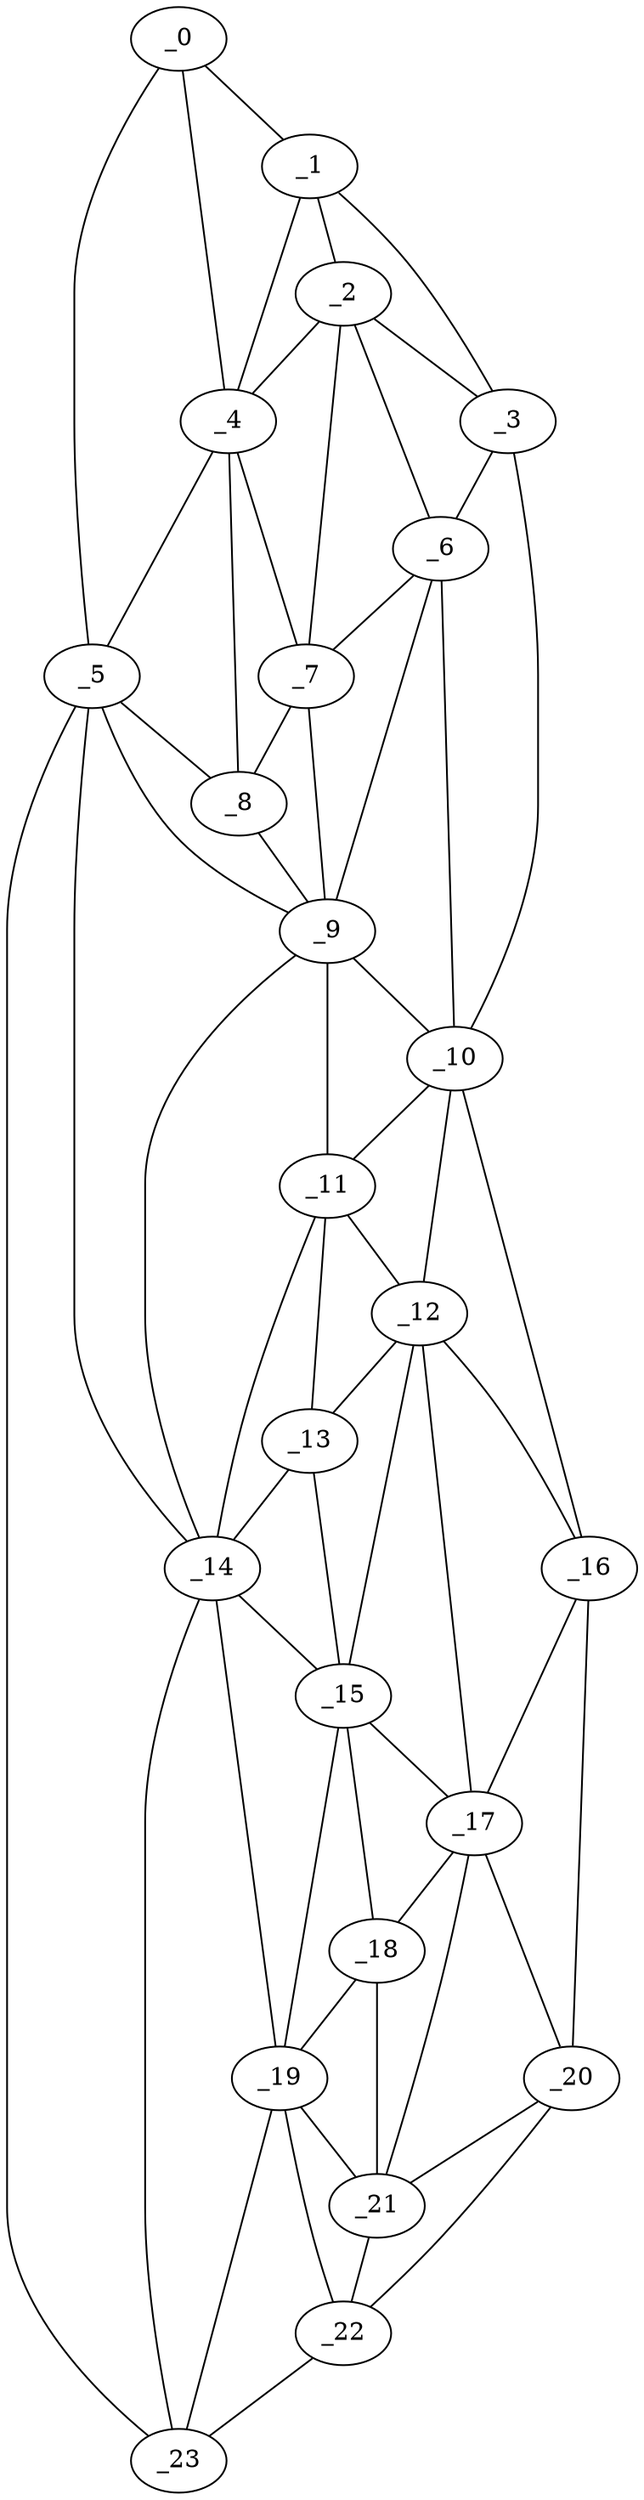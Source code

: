 graph "obj68__150.gxl" {
	_0	 [x=4,
		y=88];
	_1	 [x=5,
		y=81];
	_0 -- _1	 [valence=1];
	_4	 [x=20,
		y=91];
	_0 -- _4	 [valence=1];
	_5	 [x=21,
		y=99];
	_0 -- _5	 [valence=1];
	_2	 [x=9,
		y=77];
	_1 -- _2	 [valence=1];
	_3	 [x=16,
		y=60];
	_1 -- _3	 [valence=1];
	_1 -- _4	 [valence=2];
	_2 -- _3	 [valence=1];
	_2 -- _4	 [valence=2];
	_6	 [x=22,
		y=67];
	_2 -- _6	 [valence=2];
	_7	 [x=26,
		y=75];
	_2 -- _7	 [valence=1];
	_3 -- _6	 [valence=1];
	_10	 [x=72,
		y=39];
	_3 -- _10	 [valence=1];
	_4 -- _5	 [valence=2];
	_4 -- _7	 [valence=1];
	_8	 [x=32,
		y=85];
	_4 -- _8	 [valence=2];
	_5 -- _8	 [valence=2];
	_9	 [x=56,
		y=74];
	_5 -- _9	 [valence=1];
	_14	 [x=100,
		y=71];
	_5 -- _14	 [valence=1];
	_23	 [x=126,
		y=77];
	_5 -- _23	 [valence=1];
	_6 -- _7	 [valence=2];
	_6 -- _9	 [valence=2];
	_6 -- _10	 [valence=2];
	_7 -- _8	 [valence=2];
	_7 -- _9	 [valence=1];
	_8 -- _9	 [valence=2];
	_9 -- _10	 [valence=1];
	_11	 [x=75,
		y=65];
	_9 -- _11	 [valence=2];
	_9 -- _14	 [valence=2];
	_10 -- _11	 [valence=2];
	_12	 [x=81,
		y=46];
	_10 -- _12	 [valence=2];
	_16	 [x=104,
		y=27];
	_10 -- _16	 [valence=1];
	_11 -- _12	 [valence=2];
	_13	 [x=88,
		y=64];
	_11 -- _13	 [valence=2];
	_11 -- _14	 [valence=1];
	_12 -- _13	 [valence=2];
	_15	 [x=103,
		y=63];
	_12 -- _15	 [valence=2];
	_12 -- _16	 [valence=2];
	_17	 [x=108,
		y=43];
	_12 -- _17	 [valence=2];
	_13 -- _14	 [valence=2];
	_13 -- _15	 [valence=2];
	_14 -- _15	 [valence=1];
	_19	 [x=114,
		y=68];
	_14 -- _19	 [valence=2];
	_14 -- _23	 [valence=2];
	_15 -- _17	 [valence=1];
	_18	 [x=112,
		y=49];
	_15 -- _18	 [valence=2];
	_15 -- _19	 [valence=2];
	_16 -- _17	 [valence=1];
	_20	 [x=116,
		y=34];
	_16 -- _20	 [valence=1];
	_17 -- _18	 [valence=2];
	_17 -- _20	 [valence=2];
	_21	 [x=117,
		y=48];
	_17 -- _21	 [valence=2];
	_18 -- _19	 [valence=1];
	_18 -- _21	 [valence=1];
	_19 -- _21	 [valence=2];
	_22	 [x=126,
		y=69];
	_19 -- _22	 [valence=2];
	_19 -- _23	 [valence=1];
	_20 -- _21	 [valence=1];
	_20 -- _22	 [valence=1];
	_21 -- _22	 [valence=1];
	_22 -- _23	 [valence=1];
}
